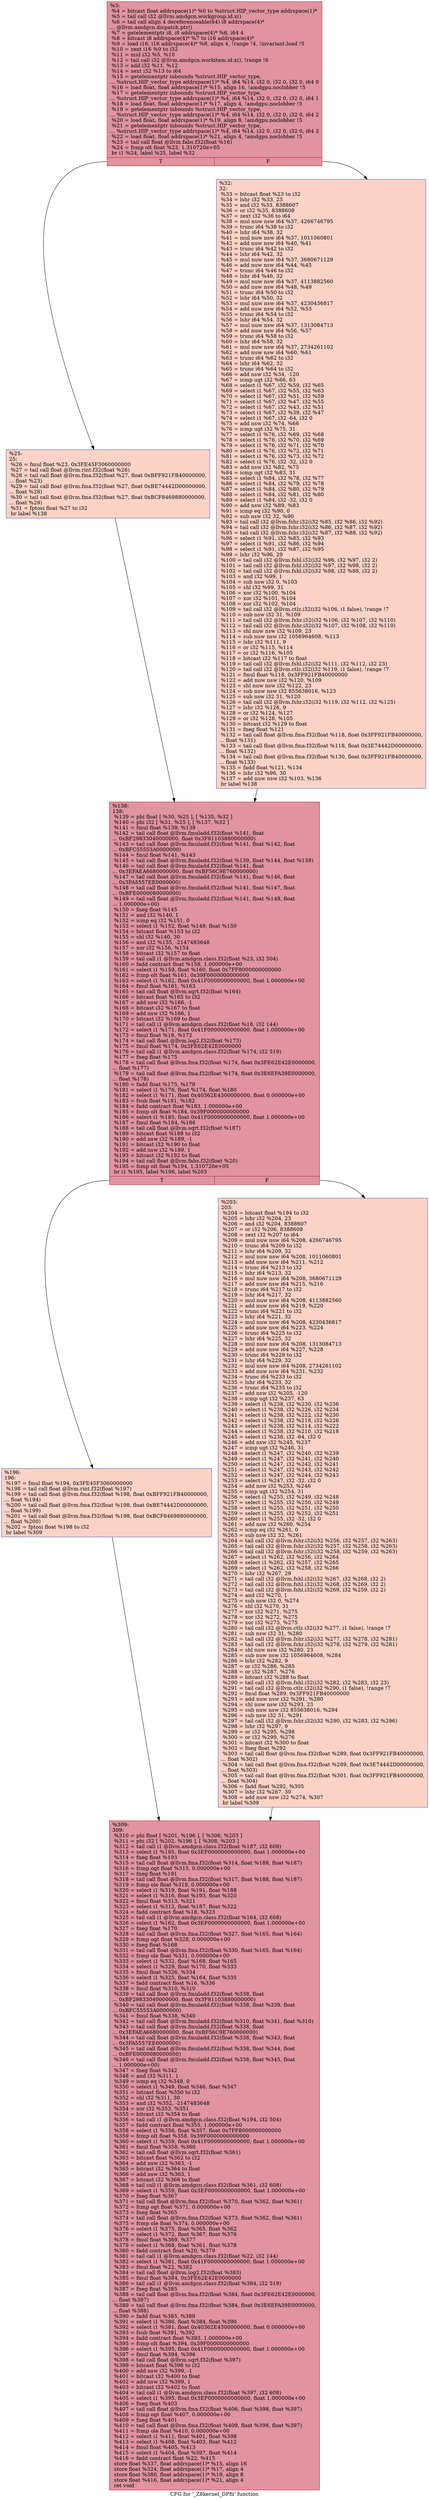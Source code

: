 digraph "CFG for '_Z8kernel_DPfii' function" {
	label="CFG for '_Z8kernel_DPfii' function";

	Node0x589ec20 [shape=record,color="#b70d28ff", style=filled, fillcolor="#b70d2870",label="{%3:\l  %4 = bitcast float addrspace(1)* %0 to %struct.HIP_vector_type addrspace(1)*\l  %5 = tail call i32 @llvm.amdgcn.workgroup.id.x()\l  %6 = tail call align 4 dereferenceable(64) i8 addrspace(4)*\l... @llvm.amdgcn.dispatch.ptr()\l  %7 = getelementptr i8, i8 addrspace(4)* %6, i64 4\l  %8 = bitcast i8 addrspace(4)* %7 to i16 addrspace(4)*\l  %9 = load i16, i16 addrspace(4)* %8, align 4, !range !4, !invariant.load !5\l  %10 = zext i16 %9 to i32\l  %11 = mul i32 %5, %10\l  %12 = tail call i32 @llvm.amdgcn.workitem.id.x(), !range !6\l  %13 = add i32 %11, %12\l  %14 = sext i32 %13 to i64\l  %15 = getelementptr inbounds %struct.HIP_vector_type,\l... %struct.HIP_vector_type addrspace(1)* %4, i64 %14, i32 0, i32 0, i32 0, i64 0\l  %16 = load float, float addrspace(1)* %15, align 16, !amdgpu.noclobber !5\l  %17 = getelementptr inbounds %struct.HIP_vector_type,\l... %struct.HIP_vector_type addrspace(1)* %4, i64 %14, i32 0, i32 0, i32 0, i64 1\l  %18 = load float, float addrspace(1)* %17, align 4, !amdgpu.noclobber !5\l  %19 = getelementptr inbounds %struct.HIP_vector_type,\l... %struct.HIP_vector_type addrspace(1)* %4, i64 %14, i32 0, i32 0, i32 0, i64 2\l  %20 = load float, float addrspace(1)* %19, align 8, !amdgpu.noclobber !5\l  %21 = getelementptr inbounds %struct.HIP_vector_type,\l... %struct.HIP_vector_type addrspace(1)* %4, i64 %14, i32 0, i32 0, i32 0, i64 3\l  %22 = load float, float addrspace(1)* %21, align 4, !amdgpu.noclobber !5\l  %23 = tail call float @llvm.fabs.f32(float %16)\l  %24 = fcmp olt float %23, 1.310720e+05\l  br i1 %24, label %25, label %32\l|{<s0>T|<s1>F}}"];
	Node0x589ec20:s0 -> Node0x58a2630;
	Node0x589ec20:s1 -> Node0x58a26c0;
	Node0x58a2630 [shape=record,color="#3d50c3ff", style=filled, fillcolor="#f59c7d70",label="{%25:\l25:                                               \l  %26 = fmul float %23, 0x3FE45F3060000000\l  %27 = tail call float @llvm.rint.f32(float %26)\l  %28 = tail call float @llvm.fma.f32(float %27, float 0xBFF921FB40000000,\l... float %23)\l  %29 = tail call float @llvm.fma.f32(float %27, float 0xBE74442D00000000,\l... float %28)\l  %30 = tail call float @llvm.fma.f32(float %27, float 0xBCF8469880000000,\l... float %29)\l  %31 = fptosi float %27 to i32\l  br label %138\l}"];
	Node0x58a2630 -> Node0x58a3120;
	Node0x58a26c0 [shape=record,color="#3d50c3ff", style=filled, fillcolor="#f59c7d70",label="{%32:\l32:                                               \l  %33 = bitcast float %23 to i32\l  %34 = lshr i32 %33, 23\l  %35 = and i32 %33, 8388607\l  %36 = or i32 %35, 8388608\l  %37 = zext i32 %36 to i64\l  %38 = mul nuw nsw i64 %37, 4266746795\l  %39 = trunc i64 %38 to i32\l  %40 = lshr i64 %38, 32\l  %41 = mul nuw nsw i64 %37, 1011060801\l  %42 = add nuw nsw i64 %40, %41\l  %43 = trunc i64 %42 to i32\l  %44 = lshr i64 %42, 32\l  %45 = mul nuw nsw i64 %37, 3680671129\l  %46 = add nuw nsw i64 %44, %45\l  %47 = trunc i64 %46 to i32\l  %48 = lshr i64 %46, 32\l  %49 = mul nuw nsw i64 %37, 4113882560\l  %50 = add nuw nsw i64 %48, %49\l  %51 = trunc i64 %50 to i32\l  %52 = lshr i64 %50, 32\l  %53 = mul nuw nsw i64 %37, 4230436817\l  %54 = add nuw nsw i64 %52, %53\l  %55 = trunc i64 %54 to i32\l  %56 = lshr i64 %54, 32\l  %57 = mul nuw nsw i64 %37, 1313084713\l  %58 = add nuw nsw i64 %56, %57\l  %59 = trunc i64 %58 to i32\l  %60 = lshr i64 %58, 32\l  %61 = mul nuw nsw i64 %37, 2734261102\l  %62 = add nuw nsw i64 %60, %61\l  %63 = trunc i64 %62 to i32\l  %64 = lshr i64 %62, 32\l  %65 = trunc i64 %64 to i32\l  %66 = add nsw i32 %34, -120\l  %67 = icmp ugt i32 %66, 63\l  %68 = select i1 %67, i32 %59, i32 %65\l  %69 = select i1 %67, i32 %55, i32 %63\l  %70 = select i1 %67, i32 %51, i32 %59\l  %71 = select i1 %67, i32 %47, i32 %55\l  %72 = select i1 %67, i32 %43, i32 %51\l  %73 = select i1 %67, i32 %39, i32 %47\l  %74 = select i1 %67, i32 -64, i32 0\l  %75 = add nsw i32 %74, %66\l  %76 = icmp ugt i32 %75, 31\l  %77 = select i1 %76, i32 %69, i32 %68\l  %78 = select i1 %76, i32 %70, i32 %69\l  %79 = select i1 %76, i32 %71, i32 %70\l  %80 = select i1 %76, i32 %72, i32 %71\l  %81 = select i1 %76, i32 %73, i32 %72\l  %82 = select i1 %76, i32 -32, i32 0\l  %83 = add nsw i32 %82, %75\l  %84 = icmp ugt i32 %83, 31\l  %85 = select i1 %84, i32 %78, i32 %77\l  %86 = select i1 %84, i32 %79, i32 %78\l  %87 = select i1 %84, i32 %80, i32 %79\l  %88 = select i1 %84, i32 %81, i32 %80\l  %89 = select i1 %84, i32 -32, i32 0\l  %90 = add nsw i32 %89, %83\l  %91 = icmp eq i32 %90, 0\l  %92 = sub nsw i32 32, %90\l  %93 = tail call i32 @llvm.fshr.i32(i32 %85, i32 %86, i32 %92)\l  %94 = tail call i32 @llvm.fshr.i32(i32 %86, i32 %87, i32 %92)\l  %95 = tail call i32 @llvm.fshr.i32(i32 %87, i32 %88, i32 %92)\l  %96 = select i1 %91, i32 %85, i32 %93\l  %97 = select i1 %91, i32 %86, i32 %94\l  %98 = select i1 %91, i32 %87, i32 %95\l  %99 = lshr i32 %96, 29\l  %100 = tail call i32 @llvm.fshl.i32(i32 %96, i32 %97, i32 2)\l  %101 = tail call i32 @llvm.fshl.i32(i32 %97, i32 %98, i32 2)\l  %102 = tail call i32 @llvm.fshl.i32(i32 %98, i32 %88, i32 2)\l  %103 = and i32 %99, 1\l  %104 = sub nsw i32 0, %103\l  %105 = shl i32 %99, 31\l  %106 = xor i32 %100, %104\l  %107 = xor i32 %101, %104\l  %108 = xor i32 %102, %104\l  %109 = tail call i32 @llvm.ctlz.i32(i32 %106, i1 false), !range !7\l  %110 = sub nsw i32 31, %109\l  %111 = tail call i32 @llvm.fshr.i32(i32 %106, i32 %107, i32 %110)\l  %112 = tail call i32 @llvm.fshr.i32(i32 %107, i32 %108, i32 %110)\l  %113 = shl nuw nsw i32 %109, 23\l  %114 = sub nuw nsw i32 1056964608, %113\l  %115 = lshr i32 %111, 9\l  %116 = or i32 %115, %114\l  %117 = or i32 %116, %105\l  %118 = bitcast i32 %117 to float\l  %119 = tail call i32 @llvm.fshl.i32(i32 %111, i32 %112, i32 23)\l  %120 = tail call i32 @llvm.ctlz.i32(i32 %119, i1 false), !range !7\l  %121 = fmul float %118, 0x3FF921FB40000000\l  %122 = add nuw nsw i32 %120, %109\l  %123 = shl nuw nsw i32 %122, 23\l  %124 = sub nuw nsw i32 855638016, %123\l  %125 = sub nsw i32 31, %120\l  %126 = tail call i32 @llvm.fshr.i32(i32 %119, i32 %112, i32 %125)\l  %127 = lshr i32 %126, 9\l  %128 = or i32 %124, %127\l  %129 = or i32 %128, %105\l  %130 = bitcast i32 %129 to float\l  %131 = fneg float %121\l  %132 = tail call float @llvm.fma.f32(float %118, float 0x3FF921FB40000000,\l... float %131)\l  %133 = tail call float @llvm.fma.f32(float %118, float 0x3E74442D00000000,\l... float %132)\l  %134 = tail call float @llvm.fma.f32(float %130, float 0x3FF921FB40000000,\l... float %133)\l  %135 = fadd float %121, %134\l  %136 = lshr i32 %96, 30\l  %137 = add nuw nsw i32 %103, %136\l  br label %138\l}"];
	Node0x58a26c0 -> Node0x58a3120;
	Node0x58a3120 [shape=record,color="#b70d28ff", style=filled, fillcolor="#b70d2870",label="{%138:\l138:                                              \l  %139 = phi float [ %30, %25 ], [ %135, %32 ]\l  %140 = phi i32 [ %31, %25 ], [ %137, %32 ]\l  %141 = fmul float %139, %139\l  %142 = tail call float @llvm.fmuladd.f32(float %141, float\l... 0xBF29833040000000, float 0x3F81103880000000)\l  %143 = tail call float @llvm.fmuladd.f32(float %141, float %142, float\l... 0xBFC55553A0000000)\l  %144 = fmul float %141, %143\l  %145 = tail call float @llvm.fmuladd.f32(float %139, float %144, float %139)\l  %146 = tail call float @llvm.fmuladd.f32(float %141, float\l... 0x3EFAEA6680000000, float 0xBF56C9E760000000)\l  %147 = tail call float @llvm.fmuladd.f32(float %141, float %146, float\l... 0x3FA5557EE0000000)\l  %148 = tail call float @llvm.fmuladd.f32(float %141, float %147, float\l... 0xBFE0000080000000)\l  %149 = tail call float @llvm.fmuladd.f32(float %141, float %148, float\l... 1.000000e+00)\l  %150 = fneg float %145\l  %151 = and i32 %140, 1\l  %152 = icmp eq i32 %151, 0\l  %153 = select i1 %152, float %149, float %150\l  %154 = bitcast float %153 to i32\l  %155 = shl i32 %140, 30\l  %156 = and i32 %155, -2147483648\l  %157 = xor i32 %156, %154\l  %158 = bitcast i32 %157 to float\l  %159 = tail call i1 @llvm.amdgcn.class.f32(float %23, i32 504)\l  %160 = fadd contract float %158, 1.000000e+00\l  %161 = select i1 %159, float %160, float 0x7FF8000000000000\l  %162 = fcmp olt float %161, 0x39F0000000000000\l  %163 = select i1 %162, float 0x41F0000000000000, float 1.000000e+00\l  %164 = fmul float %161, %163\l  %165 = tail call float @llvm.sqrt.f32(float %164)\l  %166 = bitcast float %165 to i32\l  %167 = add nsw i32 %166, -1\l  %168 = bitcast i32 %167 to float\l  %169 = add nsw i32 %166, 1\l  %170 = bitcast i32 %169 to float\l  %171 = tail call i1 @llvm.amdgcn.class.f32(float %18, i32 144)\l  %172 = select i1 %171, float 0x41F0000000000000, float 1.000000e+00\l  %173 = fmul float %18, %172\l  %174 = tail call float @llvm.log2.f32(float %173)\l  %175 = fmul float %174, 0x3FE62E42E0000000\l  %176 = tail call i1 @llvm.amdgcn.class.f32(float %174, i32 519)\l  %177 = fneg float %175\l  %178 = tail call float @llvm.fma.f32(float %174, float 0x3FE62E42E0000000,\l... float %177)\l  %179 = tail call float @llvm.fma.f32(float %174, float 0x3E6EFA39E0000000,\l... float %178)\l  %180 = fadd float %175, %179\l  %181 = select i1 %176, float %174, float %180\l  %182 = select i1 %171, float 0x40362E4300000000, float 0.000000e+00\l  %183 = fsub float %181, %182\l  %184 = fadd contract float %183, 1.000000e+00\l  %185 = fcmp olt float %184, 0x39F0000000000000\l  %186 = select i1 %185, float 0x41F0000000000000, float 1.000000e+00\l  %187 = fmul float %184, %186\l  %188 = tail call float @llvm.sqrt.f32(float %187)\l  %189 = bitcast float %188 to i32\l  %190 = add nsw i32 %189, -1\l  %191 = bitcast i32 %190 to float\l  %192 = add nsw i32 %189, 1\l  %193 = bitcast i32 %192 to float\l  %194 = tail call float @llvm.fabs.f32(float %20)\l  %195 = fcmp olt float %194, 1.310720e+05\l  br i1 %195, label %196, label %203\l|{<s0>T|<s1>F}}"];
	Node0x58a3120:s0 -> Node0x58ac0f0;
	Node0x58a3120:s1 -> Node0x58ac180;
	Node0x58ac0f0 [shape=record,color="#3d50c3ff", style=filled, fillcolor="#f59c7d70",label="{%196:\l196:                                              \l  %197 = fmul float %194, 0x3FE45F3060000000\l  %198 = tail call float @llvm.rint.f32(float %197)\l  %199 = tail call float @llvm.fma.f32(float %198, float 0xBFF921FB40000000,\l... float %194)\l  %200 = tail call float @llvm.fma.f32(float %198, float 0xBE74442D00000000,\l... float %199)\l  %201 = tail call float @llvm.fma.f32(float %198, float 0xBCF8469880000000,\l... float %200)\l  %202 = fptosi float %198 to i32\l  br label %309\l}"];
	Node0x58ac0f0 -> Node0x58ac840;
	Node0x58ac180 [shape=record,color="#3d50c3ff", style=filled, fillcolor="#f59c7d70",label="{%203:\l203:                                              \l  %204 = bitcast float %194 to i32\l  %205 = lshr i32 %204, 23\l  %206 = and i32 %204, 8388607\l  %207 = or i32 %206, 8388608\l  %208 = zext i32 %207 to i64\l  %209 = mul nuw nsw i64 %208, 4266746795\l  %210 = trunc i64 %209 to i32\l  %211 = lshr i64 %209, 32\l  %212 = mul nuw nsw i64 %208, 1011060801\l  %213 = add nuw nsw i64 %211, %212\l  %214 = trunc i64 %213 to i32\l  %215 = lshr i64 %213, 32\l  %216 = mul nuw nsw i64 %208, 3680671129\l  %217 = add nuw nsw i64 %215, %216\l  %218 = trunc i64 %217 to i32\l  %219 = lshr i64 %217, 32\l  %220 = mul nuw nsw i64 %208, 4113882560\l  %221 = add nuw nsw i64 %219, %220\l  %222 = trunc i64 %221 to i32\l  %223 = lshr i64 %221, 32\l  %224 = mul nuw nsw i64 %208, 4230436817\l  %225 = add nuw nsw i64 %223, %224\l  %226 = trunc i64 %225 to i32\l  %227 = lshr i64 %225, 32\l  %228 = mul nuw nsw i64 %208, 1313084713\l  %229 = add nuw nsw i64 %227, %228\l  %230 = trunc i64 %229 to i32\l  %231 = lshr i64 %229, 32\l  %232 = mul nuw nsw i64 %208, 2734261102\l  %233 = add nuw nsw i64 %231, %232\l  %234 = trunc i64 %233 to i32\l  %235 = lshr i64 %233, 32\l  %236 = trunc i64 %235 to i32\l  %237 = add nsw i32 %205, -120\l  %238 = icmp ugt i32 %237, 63\l  %239 = select i1 %238, i32 %230, i32 %236\l  %240 = select i1 %238, i32 %226, i32 %234\l  %241 = select i1 %238, i32 %222, i32 %230\l  %242 = select i1 %238, i32 %218, i32 %226\l  %243 = select i1 %238, i32 %214, i32 %222\l  %244 = select i1 %238, i32 %210, i32 %218\l  %245 = select i1 %238, i32 -64, i32 0\l  %246 = add nsw i32 %245, %237\l  %247 = icmp ugt i32 %246, 31\l  %248 = select i1 %247, i32 %240, i32 %239\l  %249 = select i1 %247, i32 %241, i32 %240\l  %250 = select i1 %247, i32 %242, i32 %241\l  %251 = select i1 %247, i32 %243, i32 %242\l  %252 = select i1 %247, i32 %244, i32 %243\l  %253 = select i1 %247, i32 -32, i32 0\l  %254 = add nsw i32 %253, %246\l  %255 = icmp ugt i32 %254, 31\l  %256 = select i1 %255, i32 %249, i32 %248\l  %257 = select i1 %255, i32 %250, i32 %249\l  %258 = select i1 %255, i32 %251, i32 %250\l  %259 = select i1 %255, i32 %252, i32 %251\l  %260 = select i1 %255, i32 -32, i32 0\l  %261 = add nsw i32 %260, %254\l  %262 = icmp eq i32 %261, 0\l  %263 = sub nsw i32 32, %261\l  %264 = tail call i32 @llvm.fshr.i32(i32 %256, i32 %257, i32 %263)\l  %265 = tail call i32 @llvm.fshr.i32(i32 %257, i32 %258, i32 %263)\l  %266 = tail call i32 @llvm.fshr.i32(i32 %258, i32 %259, i32 %263)\l  %267 = select i1 %262, i32 %256, i32 %264\l  %268 = select i1 %262, i32 %257, i32 %265\l  %269 = select i1 %262, i32 %258, i32 %266\l  %270 = lshr i32 %267, 29\l  %271 = tail call i32 @llvm.fshl.i32(i32 %267, i32 %268, i32 2)\l  %272 = tail call i32 @llvm.fshl.i32(i32 %268, i32 %269, i32 2)\l  %273 = tail call i32 @llvm.fshl.i32(i32 %269, i32 %259, i32 2)\l  %274 = and i32 %270, 1\l  %275 = sub nsw i32 0, %274\l  %276 = shl i32 %270, 31\l  %277 = xor i32 %271, %275\l  %278 = xor i32 %272, %275\l  %279 = xor i32 %273, %275\l  %280 = tail call i32 @llvm.ctlz.i32(i32 %277, i1 false), !range !7\l  %281 = sub nsw i32 31, %280\l  %282 = tail call i32 @llvm.fshr.i32(i32 %277, i32 %278, i32 %281)\l  %283 = tail call i32 @llvm.fshr.i32(i32 %278, i32 %279, i32 %281)\l  %284 = shl nuw nsw i32 %280, 23\l  %285 = sub nuw nsw i32 1056964608, %284\l  %286 = lshr i32 %282, 9\l  %287 = or i32 %286, %285\l  %288 = or i32 %287, %276\l  %289 = bitcast i32 %288 to float\l  %290 = tail call i32 @llvm.fshl.i32(i32 %282, i32 %283, i32 23)\l  %291 = tail call i32 @llvm.ctlz.i32(i32 %290, i1 false), !range !7\l  %292 = fmul float %289, 0x3FF921FB40000000\l  %293 = add nuw nsw i32 %291, %280\l  %294 = shl nuw nsw i32 %293, 23\l  %295 = sub nuw nsw i32 855638016, %294\l  %296 = sub nsw i32 31, %291\l  %297 = tail call i32 @llvm.fshr.i32(i32 %290, i32 %283, i32 %296)\l  %298 = lshr i32 %297, 9\l  %299 = or i32 %295, %298\l  %300 = or i32 %299, %276\l  %301 = bitcast i32 %300 to float\l  %302 = fneg float %292\l  %303 = tail call float @llvm.fma.f32(float %289, float 0x3FF921FB40000000,\l... float %302)\l  %304 = tail call float @llvm.fma.f32(float %289, float 0x3E74442D00000000,\l... float %303)\l  %305 = tail call float @llvm.fma.f32(float %301, float 0x3FF921FB40000000,\l... float %304)\l  %306 = fadd float %292, %305\l  %307 = lshr i32 %267, 30\l  %308 = add nuw nsw i32 %274, %307\l  br label %309\l}"];
	Node0x58ac180 -> Node0x58ac840;
	Node0x58ac840 [shape=record,color="#b70d28ff", style=filled, fillcolor="#b70d2870",label="{%309:\l309:                                              \l  %310 = phi float [ %201, %196 ], [ %306, %203 ]\l  %311 = phi i32 [ %202, %196 ], [ %308, %203 ]\l  %312 = tail call i1 @llvm.amdgcn.class.f32(float %187, i32 608)\l  %313 = select i1 %185, float 0x3EF0000000000000, float 1.000000e+00\l  %314 = fneg float %193\l  %315 = tail call float @llvm.fma.f32(float %314, float %188, float %187)\l  %316 = fcmp ogt float %315, 0.000000e+00\l  %317 = fneg float %191\l  %318 = tail call float @llvm.fma.f32(float %317, float %188, float %187)\l  %319 = fcmp ole float %318, 0.000000e+00\l  %320 = select i1 %319, float %191, float %188\l  %321 = select i1 %316, float %193, float %320\l  %322 = fmul float %313, %321\l  %323 = select i1 %312, float %187, float %322\l  %324 = fadd contract float %18, %323\l  %325 = tail call i1 @llvm.amdgcn.class.f32(float %164, i32 608)\l  %326 = select i1 %162, float 0x3EF0000000000000, float 1.000000e+00\l  %327 = fneg float %170\l  %328 = tail call float @llvm.fma.f32(float %327, float %165, float %164)\l  %329 = fcmp ogt float %328, 0.000000e+00\l  %330 = fneg float %168\l  %331 = tail call float @llvm.fma.f32(float %330, float %165, float %164)\l  %332 = fcmp ole float %331, 0.000000e+00\l  %333 = select i1 %332, float %168, float %165\l  %334 = select i1 %329, float %170, float %333\l  %335 = fmul float %326, %334\l  %336 = select i1 %325, float %164, float %335\l  %337 = fadd contract float %16, %336\l  %338 = fmul float %310, %310\l  %339 = tail call float @llvm.fmuladd.f32(float %338, float\l... 0xBF29833040000000, float 0x3F81103880000000)\l  %340 = tail call float @llvm.fmuladd.f32(float %338, float %339, float\l... 0xBFC55553A0000000)\l  %341 = fmul float %338, %340\l  %342 = tail call float @llvm.fmuladd.f32(float %310, float %341, float %310)\l  %343 = tail call float @llvm.fmuladd.f32(float %338, float\l... 0x3EFAEA6680000000, float 0xBF56C9E760000000)\l  %344 = tail call float @llvm.fmuladd.f32(float %338, float %343, float\l... 0x3FA5557EE0000000)\l  %345 = tail call float @llvm.fmuladd.f32(float %338, float %344, float\l... 0xBFE0000080000000)\l  %346 = tail call float @llvm.fmuladd.f32(float %338, float %345, float\l... 1.000000e+00)\l  %347 = fneg float %342\l  %348 = and i32 %311, 1\l  %349 = icmp eq i32 %348, 0\l  %350 = select i1 %349, float %346, float %347\l  %351 = bitcast float %350 to i32\l  %352 = shl i32 %311, 30\l  %353 = and i32 %352, -2147483648\l  %354 = xor i32 %353, %351\l  %355 = bitcast i32 %354 to float\l  %356 = tail call i1 @llvm.amdgcn.class.f32(float %194, i32 504)\l  %357 = fadd contract float %355, 1.000000e+00\l  %358 = select i1 %356, float %357, float 0x7FF8000000000000\l  %359 = fcmp olt float %358, 0x39F0000000000000\l  %360 = select i1 %359, float 0x41F0000000000000, float 1.000000e+00\l  %361 = fmul float %358, %360\l  %362 = tail call float @llvm.sqrt.f32(float %361)\l  %363 = bitcast float %362 to i32\l  %364 = add nsw i32 %363, -1\l  %365 = bitcast i32 %364 to float\l  %366 = add nsw i32 %363, 1\l  %367 = bitcast i32 %366 to float\l  %368 = tail call i1 @llvm.amdgcn.class.f32(float %361, i32 608)\l  %369 = select i1 %359, float 0x3EF0000000000000, float 1.000000e+00\l  %370 = fneg float %367\l  %371 = tail call float @llvm.fma.f32(float %370, float %362, float %361)\l  %372 = fcmp ogt float %371, 0.000000e+00\l  %373 = fneg float %365\l  %374 = tail call float @llvm.fma.f32(float %373, float %362, float %361)\l  %375 = fcmp ole float %374, 0.000000e+00\l  %376 = select i1 %375, float %365, float %362\l  %377 = select i1 %372, float %367, float %376\l  %378 = fmul float %369, %377\l  %379 = select i1 %368, float %361, float %378\l  %380 = fadd contract float %20, %379\l  %381 = tail call i1 @llvm.amdgcn.class.f32(float %22, i32 144)\l  %382 = select i1 %381, float 0x41F0000000000000, float 1.000000e+00\l  %383 = fmul float %22, %382\l  %384 = tail call float @llvm.log2.f32(float %383)\l  %385 = fmul float %384, 0x3FE62E42E0000000\l  %386 = tail call i1 @llvm.amdgcn.class.f32(float %384, i32 519)\l  %387 = fneg float %385\l  %388 = tail call float @llvm.fma.f32(float %384, float 0x3FE62E42E0000000,\l... float %387)\l  %389 = tail call float @llvm.fma.f32(float %384, float 0x3E6EFA39E0000000,\l... float %388)\l  %390 = fadd float %385, %389\l  %391 = select i1 %386, float %384, float %390\l  %392 = select i1 %381, float 0x40362E4300000000, float 0.000000e+00\l  %393 = fsub float %391, %392\l  %394 = fadd contract float %393, 1.000000e+00\l  %395 = fcmp olt float %394, 0x39F0000000000000\l  %396 = select i1 %395, float 0x41F0000000000000, float 1.000000e+00\l  %397 = fmul float %394, %396\l  %398 = tail call float @llvm.sqrt.f32(float %397)\l  %399 = bitcast float %398 to i32\l  %400 = add nsw i32 %399, -1\l  %401 = bitcast i32 %400 to float\l  %402 = add nsw i32 %399, 1\l  %403 = bitcast i32 %402 to float\l  %404 = tail call i1 @llvm.amdgcn.class.f32(float %397, i32 608)\l  %405 = select i1 %395, float 0x3EF0000000000000, float 1.000000e+00\l  %406 = fneg float %403\l  %407 = tail call float @llvm.fma.f32(float %406, float %398, float %397)\l  %408 = fcmp ogt float %407, 0.000000e+00\l  %409 = fneg float %401\l  %410 = tail call float @llvm.fma.f32(float %409, float %398, float %397)\l  %411 = fcmp ole float %410, 0.000000e+00\l  %412 = select i1 %411, float %401, float %398\l  %413 = select i1 %408, float %403, float %412\l  %414 = fmul float %405, %413\l  %415 = select i1 %404, float %397, float %414\l  %416 = fadd contract float %22, %415\l  store float %337, float addrspace(1)* %15, align 16\l  store float %324, float addrspace(1)* %17, align 4\l  store float %380, float addrspace(1)* %19, align 8\l  store float %416, float addrspace(1)* %21, align 4\l  ret void\l}"];
}
